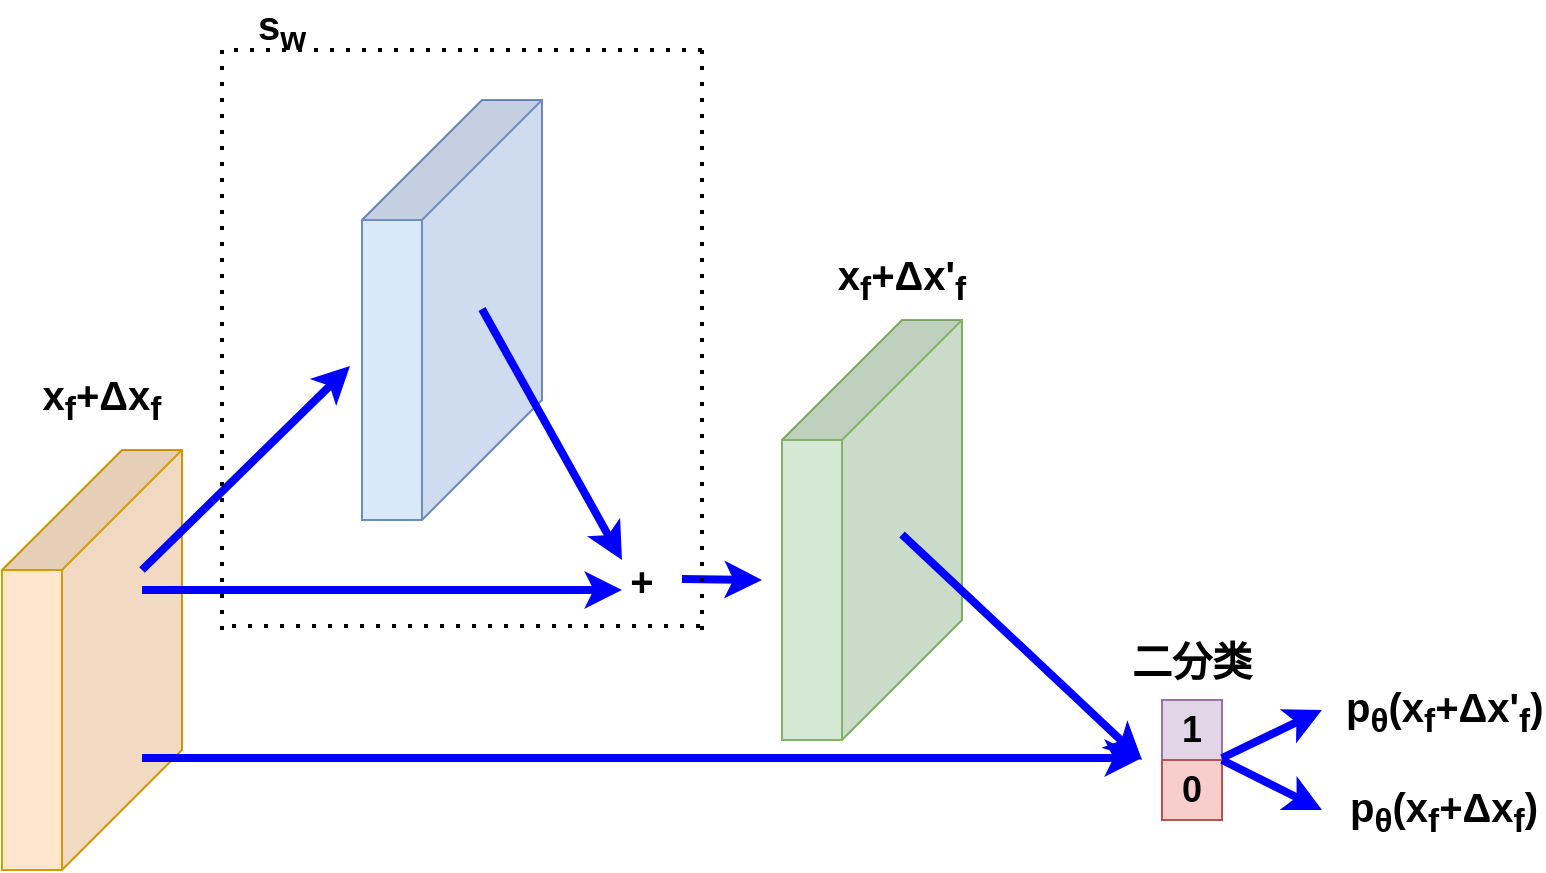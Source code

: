 <mxfile version="14.6.0" type="github">
  <diagram id="NzTNf9M3MrEOlaDKS7ZN" name="Page-1">
    <mxGraphModel dx="1359" dy="812" grid="1" gridSize="10" guides="1" tooltips="1" connect="1" arrows="1" fold="1" page="1" pageScale="1" pageWidth="827" pageHeight="1169" math="0" shadow="0">
      <root>
        <mxCell id="0" />
        <mxCell id="1" parent="0" />
        <mxCell id="KOV-wTTN7DzRHu3cxWj5-1" value="" style="shape=cube;whiteSpace=wrap;html=1;boundedLbl=1;backgroundOutline=1;darkOpacity=0.05;darkOpacity2=0.1;rotation=90;size=60;fillColor=#ffe6cc;strokeColor=#d79b00;" vertex="1" parent="1">
          <mxGeometry x="-30" y="460" width="210" height="90" as="geometry" />
        </mxCell>
        <mxCell id="KOV-wTTN7DzRHu3cxWj5-2" value="" style="shape=cube;whiteSpace=wrap;html=1;boundedLbl=1;backgroundOutline=1;darkOpacity=0.05;darkOpacity2=0.1;rotation=90;size=60;fillColor=#dae8fc;strokeColor=#6c8ebf;" vertex="1" parent="1">
          <mxGeometry x="150" y="285" width="210" height="90" as="geometry" />
        </mxCell>
        <mxCell id="KOV-wTTN7DzRHu3cxWj5-3" value="" style="shape=cube;whiteSpace=wrap;html=1;boundedLbl=1;backgroundOutline=1;darkOpacity=0.05;darkOpacity2=0.1;rotation=90;size=60;fillColor=#d5e8d4;strokeColor=#82b366;" vertex="1" parent="1">
          <mxGeometry x="360" y="395" width="210" height="90" as="geometry" />
        </mxCell>
        <mxCell id="KOV-wTTN7DzRHu3cxWj5-4" value="&lt;b&gt;&lt;font style=&quot;font-size: 18px&quot;&gt;1&lt;/font&gt;&lt;/b&gt;" style="rounded=0;whiteSpace=wrap;html=1;fillColor=#e1d5e7;strokeColor=#9673a6;" vertex="1" parent="1">
          <mxGeometry x="610" y="525" width="30" height="30" as="geometry" />
        </mxCell>
        <mxCell id="KOV-wTTN7DzRHu3cxWj5-5" value="&lt;b&gt;&lt;font style=&quot;font-size: 18px&quot;&gt;0&lt;/font&gt;&lt;/b&gt;" style="rounded=0;whiteSpace=wrap;html=1;fillColor=#f8cecc;strokeColor=#b85450;" vertex="1" parent="1">
          <mxGeometry x="610" y="555" width="30" height="30" as="geometry" />
        </mxCell>
        <mxCell id="KOV-wTTN7DzRHu3cxWj5-6" value="" style="endArrow=classic;html=1;strokeColor=#0000FF;strokeWidth=4;" edge="1" parent="1">
          <mxGeometry width="50" height="50" relative="1" as="geometry">
            <mxPoint x="100" y="460" as="sourcePoint" />
            <mxPoint x="204" y="358" as="targetPoint" />
          </mxGeometry>
        </mxCell>
        <mxCell id="KOV-wTTN7DzRHu3cxWj5-8" value="" style="endArrow=classic;html=1;strokeColor=#0000FF;strokeWidth=4;" edge="1" parent="1">
          <mxGeometry width="50" height="50" relative="1" as="geometry">
            <mxPoint x="100" y="470" as="sourcePoint" />
            <mxPoint x="340" y="470" as="targetPoint" />
          </mxGeometry>
        </mxCell>
        <mxCell id="KOV-wTTN7DzRHu3cxWj5-9" value="" style="endArrow=classic;html=1;strokeColor=#0000FF;strokeWidth=4;entryX=0.25;entryY=0;entryDx=0;entryDy=0;" edge="1" parent="1" target="KOV-wTTN7DzRHu3cxWj5-10">
          <mxGeometry width="50" height="50" relative="1" as="geometry">
            <mxPoint x="270" y="329.5" as="sourcePoint" />
            <mxPoint x="340" y="455" as="targetPoint" />
          </mxGeometry>
        </mxCell>
        <mxCell id="KOV-wTTN7DzRHu3cxWj5-10" value="&lt;b&gt;&lt;font style=&quot;font-size: 20px&quot;&gt;+&lt;/font&gt;&lt;/b&gt;" style="text;html=1;strokeColor=none;fillColor=none;align=center;verticalAlign=middle;whiteSpace=wrap;rounded=0;" vertex="1" parent="1">
          <mxGeometry x="330" y="455" width="40" height="20" as="geometry" />
        </mxCell>
        <mxCell id="KOV-wTTN7DzRHu3cxWj5-11" value="" style="endArrow=classic;html=1;strokeColor=#0000FF;strokeWidth=4;" edge="1" parent="1">
          <mxGeometry width="50" height="50" relative="1" as="geometry">
            <mxPoint x="370" y="464.5" as="sourcePoint" />
            <mxPoint x="410" y="465" as="targetPoint" />
          </mxGeometry>
        </mxCell>
        <mxCell id="KOV-wTTN7DzRHu3cxWj5-12" value="" style="endArrow=classic;html=1;strokeColor=#0000FF;strokeWidth=4;" edge="1" parent="1">
          <mxGeometry width="50" height="50" relative="1" as="geometry">
            <mxPoint x="480" y="442.25" as="sourcePoint" />
            <mxPoint x="600" y="555" as="targetPoint" />
          </mxGeometry>
        </mxCell>
        <mxCell id="KOV-wTTN7DzRHu3cxWj5-13" value="" style="endArrow=classic;html=1;strokeColor=#0000FF;strokeWidth=4;" edge="1" parent="1">
          <mxGeometry width="50" height="50" relative="1" as="geometry">
            <mxPoint x="100" y="554" as="sourcePoint" />
            <mxPoint x="600" y="554" as="targetPoint" />
          </mxGeometry>
        </mxCell>
        <mxCell id="KOV-wTTN7DzRHu3cxWj5-14" value="&lt;span style=&quot;font-size: 20px&quot;&gt;&lt;b&gt;x&lt;sub&gt;f&lt;/sub&gt;+Δ&lt;/b&gt;&lt;/span&gt;&lt;b style=&quot;font-size: 20px&quot;&gt;x&lt;sub&gt;f&lt;/sub&gt;&lt;/b&gt;" style="text;html=1;strokeColor=none;fillColor=none;align=center;verticalAlign=middle;whiteSpace=wrap;rounded=0;" vertex="1" parent="1">
          <mxGeometry x="60" y="365" width="40" height="20" as="geometry" />
        </mxCell>
        <mxCell id="KOV-wTTN7DzRHu3cxWj5-15" value="&lt;span style=&quot;font-size: 20px&quot;&gt;&lt;b&gt;x&lt;sub&gt;f&lt;/sub&gt;+Δ&lt;/b&gt;&lt;/span&gt;&lt;b style=&quot;font-size: 20px&quot;&gt;x&#39;&lt;sub&gt;f&lt;/sub&gt;&lt;/b&gt;" style="text;html=1;strokeColor=none;fillColor=none;align=center;verticalAlign=middle;whiteSpace=wrap;rounded=0;" vertex="1" parent="1">
          <mxGeometry x="460" y="305" width="40" height="20" as="geometry" />
        </mxCell>
        <mxCell id="KOV-wTTN7DzRHu3cxWj5-16" value="" style="endArrow=classic;html=1;strokeColor=#0000FF;strokeWidth=4;" edge="1" parent="1">
          <mxGeometry width="50" height="50" relative="1" as="geometry">
            <mxPoint x="640" y="554" as="sourcePoint" />
            <mxPoint x="690" y="530" as="targetPoint" />
          </mxGeometry>
        </mxCell>
        <mxCell id="KOV-wTTN7DzRHu3cxWj5-17" value="" style="endArrow=classic;html=1;strokeColor=#0000FF;strokeWidth=4;exitX=1;exitY=0;exitDx=0;exitDy=0;" edge="1" parent="1" source="KOV-wTTN7DzRHu3cxWj5-5">
          <mxGeometry width="50" height="50" relative="1" as="geometry">
            <mxPoint x="650" y="564" as="sourcePoint" />
            <mxPoint x="690" y="580" as="targetPoint" />
          </mxGeometry>
        </mxCell>
        <mxCell id="KOV-wTTN7DzRHu3cxWj5-23" value="&lt;span style=&quot;text-align: center ; font-size: 20px&quot;&gt;&lt;b&gt;p&lt;sub&gt;θ&lt;/sub&gt;(x&lt;sub&gt;f&lt;/sub&gt;+Δ&lt;/b&gt;&lt;/span&gt;&lt;b style=&quot;text-align: center ; font-size: 20px&quot;&gt;x&#39;&lt;sub&gt;f&lt;/sub&gt;)&lt;/b&gt;" style="text;whiteSpace=wrap;html=1;" vertex="1" parent="1">
          <mxGeometry x="700" y="510" width="80" height="40" as="geometry" />
        </mxCell>
        <mxCell id="KOV-wTTN7DzRHu3cxWj5-24" value="&lt;span style=&quot;font-size: 20px&quot;&gt;&lt;b&gt;二分类&lt;/b&gt;&lt;/span&gt;" style="text;html=1;strokeColor=none;fillColor=none;align=center;verticalAlign=middle;whiteSpace=wrap;rounded=0;" vertex="1" parent="1">
          <mxGeometry x="580" y="495" width="90" height="20" as="geometry" />
        </mxCell>
        <mxCell id="KOV-wTTN7DzRHu3cxWj5-25" value="&lt;span style=&quot;font-family: &amp;#34;helvetica&amp;#34; ; text-align: center ; font-size: 20px&quot;&gt;&lt;b&gt;p&lt;sub&gt;θ&lt;/sub&gt;(x&lt;sub&gt;f&lt;/sub&gt;+Δ&lt;/b&gt;&lt;/span&gt;&lt;b style=&quot;font-family: &amp;#34;helvetica&amp;#34; ; text-align: center ; font-size: 20px&quot;&gt;x&lt;sub&gt;f&lt;/sub&gt;)&lt;/b&gt;" style="text;whiteSpace=wrap;html=1;" vertex="1" parent="1">
          <mxGeometry x="702" y="560" width="80" height="40" as="geometry" />
        </mxCell>
        <mxCell id="KOV-wTTN7DzRHu3cxWj5-26" value="" style="endArrow=none;dashed=1;html=1;dashPattern=1 3;strokeWidth=2;" edge="1" parent="1">
          <mxGeometry width="50" height="50" relative="1" as="geometry">
            <mxPoint x="140" y="490" as="sourcePoint" />
            <mxPoint x="140" y="200" as="targetPoint" />
          </mxGeometry>
        </mxCell>
        <mxCell id="KOV-wTTN7DzRHu3cxWj5-27" value="" style="endArrow=none;dashed=1;html=1;dashPattern=1 3;strokeWidth=2;" edge="1" parent="1">
          <mxGeometry width="50" height="50" relative="1" as="geometry">
            <mxPoint x="380" y="490" as="sourcePoint" />
            <mxPoint x="380" y="200" as="targetPoint" />
          </mxGeometry>
        </mxCell>
        <mxCell id="KOV-wTTN7DzRHu3cxWj5-28" value="" style="endArrow=none;dashed=1;html=1;dashPattern=1 3;strokeWidth=2;" edge="1" parent="1">
          <mxGeometry width="50" height="50" relative="1" as="geometry">
            <mxPoint x="380" y="200" as="sourcePoint" />
            <mxPoint x="140" y="200" as="targetPoint" />
          </mxGeometry>
        </mxCell>
        <mxCell id="KOV-wTTN7DzRHu3cxWj5-29" value="" style="endArrow=none;dashed=1;html=1;dashPattern=1 3;strokeWidth=2;" edge="1" parent="1">
          <mxGeometry width="50" height="50" relative="1" as="geometry">
            <mxPoint x="379" y="488" as="sourcePoint" />
            <mxPoint x="139" y="488" as="targetPoint" />
          </mxGeometry>
        </mxCell>
        <mxCell id="KOV-wTTN7DzRHu3cxWj5-30" value="&lt;span style=&quot;font-size: 20px&quot;&gt;&lt;b&gt;s&lt;sub&gt;w&lt;/sub&gt;&lt;/b&gt;&lt;/span&gt;" style="text;html=1;strokeColor=none;fillColor=none;align=center;verticalAlign=middle;whiteSpace=wrap;rounded=0;" vertex="1" parent="1">
          <mxGeometry x="150" y="180" width="40" height="20" as="geometry" />
        </mxCell>
      </root>
    </mxGraphModel>
  </diagram>
</mxfile>
